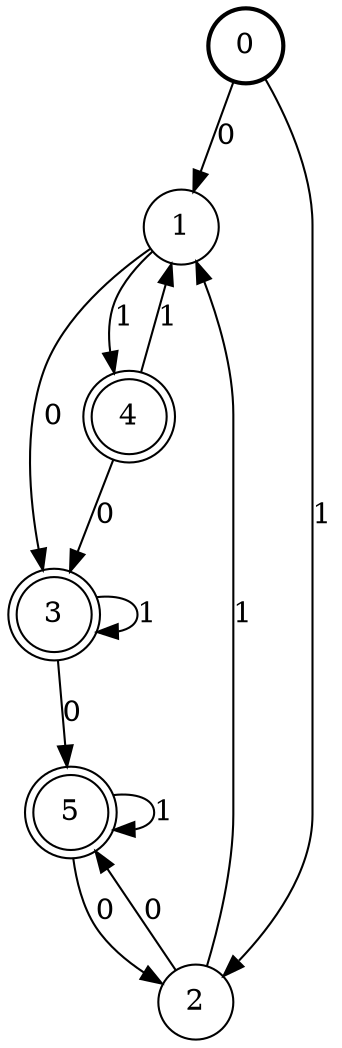 digraph Automat {
    node [shape = circle];
    0 [style = "bold"];
    0 -> 1 [label = "0"];
    0 -> 2 [label = "1"];
    1 -> 3 [label = "0"];
    1 -> 4 [label = "1"];
    2 -> 5 [label = "0"];
    2 -> 1 [label = "1"];
    3 [peripheries=2]
    3 -> 5 [label = "0"];
    3 -> 3 [label = "1"];
    4 [peripheries=2]
    4 -> 3 [label = "0"];
    4 -> 1 [label = "1"];
    5 [peripheries=2]
    5 -> 2 [label = "0"];
    5 -> 5 [label = "1"];
}

